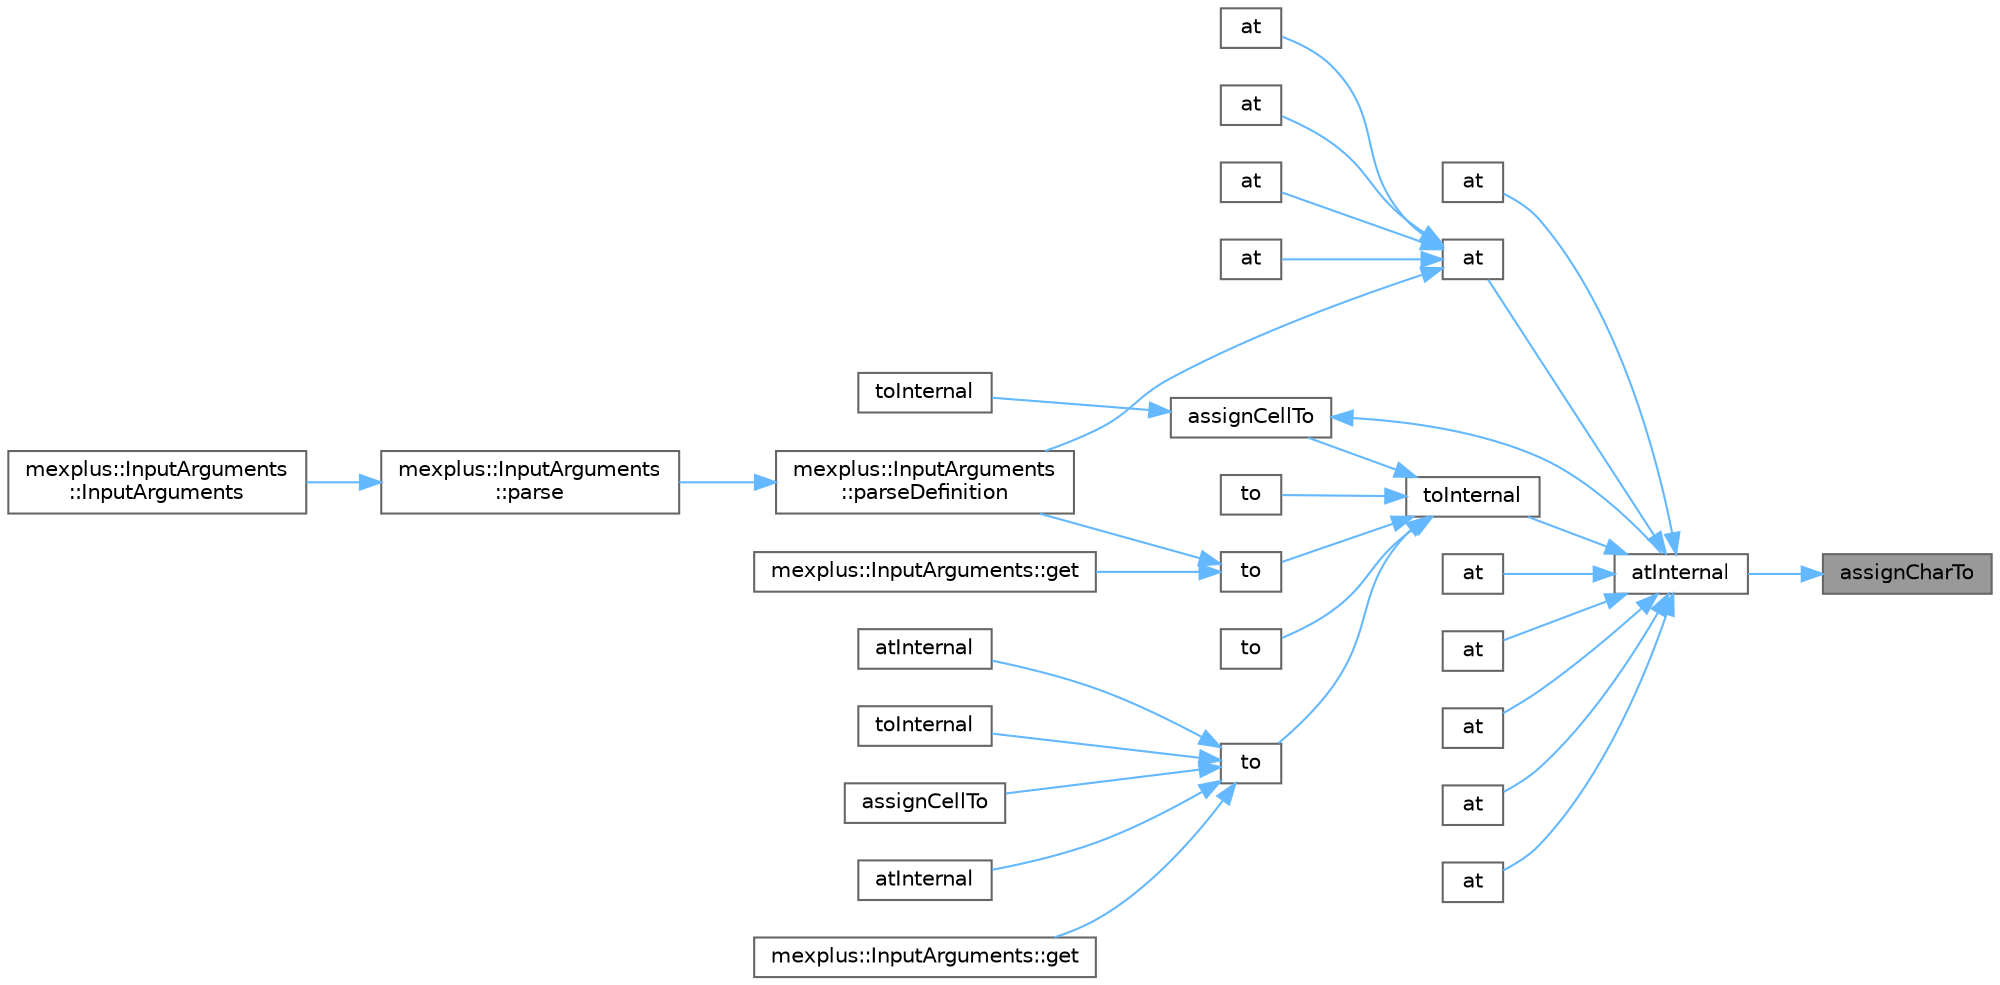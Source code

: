 digraph "assignCharTo"
{
 // LATEX_PDF_SIZE
  bgcolor="transparent";
  edge [fontname=Helvetica,fontsize=10,labelfontname=Helvetica,labelfontsize=10];
  node [fontname=Helvetica,fontsize=10,shape=box,height=0.2,width=0.4];
  rankdir="RL";
  Node1 [id="Node000001",label="assignCharTo",height=0.2,width=0.4,color="gray40", fillcolor="grey60", style="filled", fontcolor="black",tooltip="Explicit char (signed) element assignment."];
  Node1 -> Node2 [id="edge1_Node000001_Node000002",dir="back",color="steelblue1",style="solid",tooltip=" "];
  Node2 [id="Node000002",label="atInternal",height=0.2,width=0.4,color="grey40", fillcolor="white", style="filled",URL="$classmexplus_1_1_mx_array.html#a3999c1f1ba6d93093b173309fffaff2b",tooltip="Templated mxArray getters"];
  Node2 -> Node3 [id="edge2_Node000002_Node000003",dir="back",color="steelblue1",style="solid",tooltip=" "];
  Node3 [id="Node000003",label="at",height=0.2,width=0.4,color="grey40", fillcolor="white", style="filled",URL="$classmexplus_1_1_mx_array.html#a2b641882f8f0eac96f13f4d5cf6c1f32",tooltip=" "];
  Node2 -> Node4 [id="edge3_Node000002_Node000004",dir="back",color="steelblue1",style="solid",tooltip=" "];
  Node4 [id="Node000004",label="at",height=0.2,width=0.4,color="grey40", fillcolor="white", style="filled",URL="$classmexplus_1_1_mx_array.html#a29ea41f83bd1e8bd336df07498492dab",tooltip="mxArray* element reader methods."];
  Node4 -> Node5 [id="edge4_Node000004_Node000005",dir="back",color="steelblue1",style="solid",tooltip=" "];
  Node5 [id="Node000005",label="at",height=0.2,width=0.4,color="grey40", fillcolor="white", style="filled",URL="$classmexplus_1_1_mx_array.html#a6d89b4206163ff846dbd5fd51b0f8e71",tooltip=" "];
  Node4 -> Node6 [id="edge5_Node000004_Node000006",dir="back",color="steelblue1",style="solid",tooltip=" "];
  Node6 [id="Node000006",label="at",height=0.2,width=0.4,color="grey40", fillcolor="white", style="filled",URL="$classmexplus_1_1_mx_array.html#a742ff926dcde091982fa0e491e3531d5",tooltip="Template for element accessor."];
  Node4 -> Node7 [id="edge6_Node000004_Node000007",dir="back",color="steelblue1",style="solid",tooltip=" "];
  Node7 [id="Node000007",label="at",height=0.2,width=0.4,color="grey40", fillcolor="white", style="filled",URL="$classmexplus_1_1_mx_array.html#a2d78e1ef347cab57773efe6017914891",tooltip=" "];
  Node4 -> Node8 [id="edge7_Node000004_Node000008",dir="back",color="steelblue1",style="solid",tooltip=" "];
  Node8 [id="Node000008",label="at",height=0.2,width=0.4,color="grey40", fillcolor="white", style="filled",URL="$classmexplus_1_1_mx_array.html#a725bbbbea483b453bc97a39eb99e26b3",tooltip="Template for element accessor."];
  Node4 -> Node9 [id="edge8_Node000004_Node000009",dir="back",color="steelblue1",style="solid",tooltip=" "];
  Node9 [id="Node000009",label="mexplus::InputArguments\l::parseDefinition",height=0.2,width=0.4,color="grey40", fillcolor="white", style="filled",URL="$classmexplus_1_1_input_arguments.html#aaa37a0a52f6f28789c65d62bd0f7ee41",tooltip="Try to parse one definition or return false on failure."];
  Node9 -> Node10 [id="edge9_Node000009_Node000010",dir="back",color="steelblue1",style="solid",tooltip=" "];
  Node10 [id="Node000010",label="mexplus::InputArguments\l::parse",height=0.2,width=0.4,color="grey40", fillcolor="white", style="filled",URL="$classmexplus_1_1_input_arguments.html#a181ce1071d1d5470b732ac162163f5f8",tooltip="Parse arguments from mexFunction input."];
  Node10 -> Node11 [id="edge10_Node000010_Node000011",dir="back",color="steelblue1",style="solid",tooltip=" "];
  Node11 [id="Node000011",label="mexplus::InputArguments\l::InputArguments",height=0.2,width=0.4,color="grey40", fillcolor="white", style="filled",URL="$classmexplus_1_1_input_arguments.html#a365d95d41eaa4b15c0de9b39e51dd5cf",tooltip="Shorthand constructor for a single argument definition."];
  Node2 -> Node12 [id="edge11_Node000002_Node000012",dir="back",color="steelblue1",style="solid",tooltip=" "];
  Node12 [id="Node000012",label="at",height=0.2,width=0.4,color="grey40", fillcolor="white", style="filled",URL="$classmexplus_1_1_mx_array.html#a930e65d241647cfa1995ab037e5e8c75",tooltip=" "];
  Node2 -> Node13 [id="edge12_Node000002_Node000013",dir="back",color="steelblue1",style="solid",tooltip=" "];
  Node13 [id="Node000013",label="at",height=0.2,width=0.4,color="grey40", fillcolor="white", style="filled",URL="$classmexplus_1_1_mx_array.html#a8b8d01d785ddd94e111f5854641f6564",tooltip="Struct element accessor."];
  Node2 -> Node14 [id="edge13_Node000002_Node000014",dir="back",color="steelblue1",style="solid",tooltip=" "];
  Node14 [id="Node000014",label="at",height=0.2,width=0.4,color="grey40", fillcolor="white", style="filled",URL="$classmexplus_1_1_mx_array.html#abe94c921201a1579f762718b6cc2ad0a",tooltip=" "];
  Node2 -> Node15 [id="edge14_Node000002_Node000015",dir="back",color="steelblue1",style="solid",tooltip=" "];
  Node15 [id="Node000015",label="at",height=0.2,width=0.4,color="grey40", fillcolor="white", style="filled",URL="$classmexplus_1_1_mx_array.html#a2729337606158406787d5380596b1e14",tooltip="Template for element accessor."];
  Node2 -> Node16 [id="edge15_Node000002_Node000016",dir="back",color="steelblue1",style="solid",tooltip=" "];
  Node16 [id="Node000016",label="at",height=0.2,width=0.4,color="grey40", fillcolor="white", style="filled",URL="$classmexplus_1_1_mx_array.html#afe1a3631fa7090b510639cb02290fedf",tooltip=" "];
  Node2 -> Node17 [id="edge16_Node000002_Node000017",dir="back",color="steelblue1",style="solid",tooltip=" "];
  Node17 [id="Node000017",label="toInternal",height=0.2,width=0.4,color="grey40", fillcolor="white", style="filled",URL="$classmexplus_1_1_mx_array.html#a3e4abfd8efe8b2285741c5163bacdded",tooltip="Templated mxArray exporters"];
  Node17 -> Node18 [id="edge17_Node000017_Node000018",dir="back",color="steelblue1",style="solid",tooltip=" "];
  Node18 [id="Node000018",label="assignCellTo",height=0.2,width=0.4,color="grey40", fillcolor="white", style="filled",URL="$classmexplus_1_1_mx_array.html#a49040f092fc1f61875eb27596578be7f",tooltip="Explicit cell element assignment."];
  Node18 -> Node2 [id="edge18_Node000018_Node000002",dir="back",color="steelblue1",style="solid",tooltip=" "];
  Node18 -> Node19 [id="edge19_Node000018_Node000019",dir="back",color="steelblue1",style="solid",tooltip=" "];
  Node19 [id="Node000019",label="toInternal",height=0.2,width=0.4,color="grey40", fillcolor="white", style="filled",URL="$classmexplus_1_1_mx_array.html#ab32b9a554cd630e5b0946f9c38a10142",tooltip="Vector types."];
  Node17 -> Node20 [id="edge20_Node000017_Node000020",dir="back",color="steelblue1",style="solid",tooltip=" "];
  Node20 [id="Node000020",label="to",height=0.2,width=0.4,color="grey40", fillcolor="white", style="filled",URL="$classmexplus_1_1_mx_array.html#a43429c5a12dbbadf7ed4f91ad75ea7f7",tooltip="Convert MxArray to a specified type."];
  Node20 -> Node21 [id="edge21_Node000020_Node000021",dir="back",color="steelblue1",style="solid",tooltip=" "];
  Node21 [id="Node000021",label="assignCellTo",height=0.2,width=0.4,color="grey40", fillcolor="white", style="filled",URL="$classmexplus_1_1_mx_array.html#a5307eea773ce5bedbf5dea75381121f2",tooltip="Explicit cell array assignment."];
  Node20 -> Node22 [id="edge22_Node000020_Node000022",dir="back",color="steelblue1",style="solid",tooltip=" "];
  Node22 [id="Node000022",label="atInternal",height=0.2,width=0.4,color="grey40", fillcolor="white", style="filled",URL="$classmexplus_1_1_mx_array.html#a58cca997a67e945dcffb53eb4272095b",tooltip="Structure access."];
  Node20 -> Node23 [id="edge23_Node000020_Node000023",dir="back",color="steelblue1",style="solid",tooltip=" "];
  Node23 [id="Node000023",label="atInternal",height=0.2,width=0.4,color="grey40", fillcolor="white", style="filled",URL="$classmexplus_1_1_mx_array.html#a634e58d0cd8aa2606514dcea94d06de6",tooltip="Converter for nested types."];
  Node20 -> Node24 [id="edge24_Node000020_Node000024",dir="back",color="steelblue1",style="solid",tooltip=" "];
  Node24 [id="Node000024",label="mexplus::InputArguments::get",height=0.2,width=0.4,color="grey40", fillcolor="white", style="filled",URL="$classmexplus_1_1_input_arguments.html#a718ad7bef356570d0680846d0df60227",tooltip=" "];
  Node20 -> Node25 [id="edge25_Node000020_Node000025",dir="back",color="steelblue1",style="solid",tooltip=" "];
  Node25 [id="Node000025",label="toInternal",height=0.2,width=0.4,color="grey40", fillcolor="white", style="filled",URL="$classmexplus_1_1_mx_array.html#a5c1a68fee71eb5815b642c2b2ffc1ee0",tooltip="Nested types (leads into recursive deduction)."];
  Node17 -> Node26 [id="edge26_Node000017_Node000026",dir="back",color="steelblue1",style="solid",tooltip=" "];
  Node26 [id="Node000026",label="to",height=0.2,width=0.4,color="grey40", fillcolor="white", style="filled",URL="$classmexplus_1_1_mx_array.html#a53a5edad0d65a9cb9b64f8d77c20161f",tooltip=" "];
  Node17 -> Node27 [id="edge27_Node000017_Node000027",dir="back",color="steelblue1",style="solid",tooltip=" "];
  Node27 [id="Node000027",label="to",height=0.2,width=0.4,color="grey40", fillcolor="white", style="filled",URL="$classmexplus_1_1_mx_array.html#a15d15ab25eea3cdcfa5ad1e00a08e7e9",tooltip="mxArray* exporter methods."];
  Node27 -> Node28 [id="edge28_Node000027_Node000028",dir="back",color="steelblue1",style="solid",tooltip=" "];
  Node28 [id="Node000028",label="mexplus::InputArguments::get",height=0.2,width=0.4,color="grey40", fillcolor="white", style="filled",URL="$classmexplus_1_1_input_arguments.html#a7c96d4179a9b068148df9769b577d197",tooltip=" "];
  Node27 -> Node9 [id="edge29_Node000027_Node000009",dir="back",color="steelblue1",style="solid",tooltip=" "];
  Node17 -> Node29 [id="edge30_Node000017_Node000029",dir="back",color="steelblue1",style="solid",tooltip=" "];
  Node29 [id="Node000029",label="to",height=0.2,width=0.4,color="grey40", fillcolor="white", style="filled",URL="$classmexplus_1_1_mx_array.html#a952dc17d7f8b0ab5be4637c1baf8993d",tooltip=" "];
}

